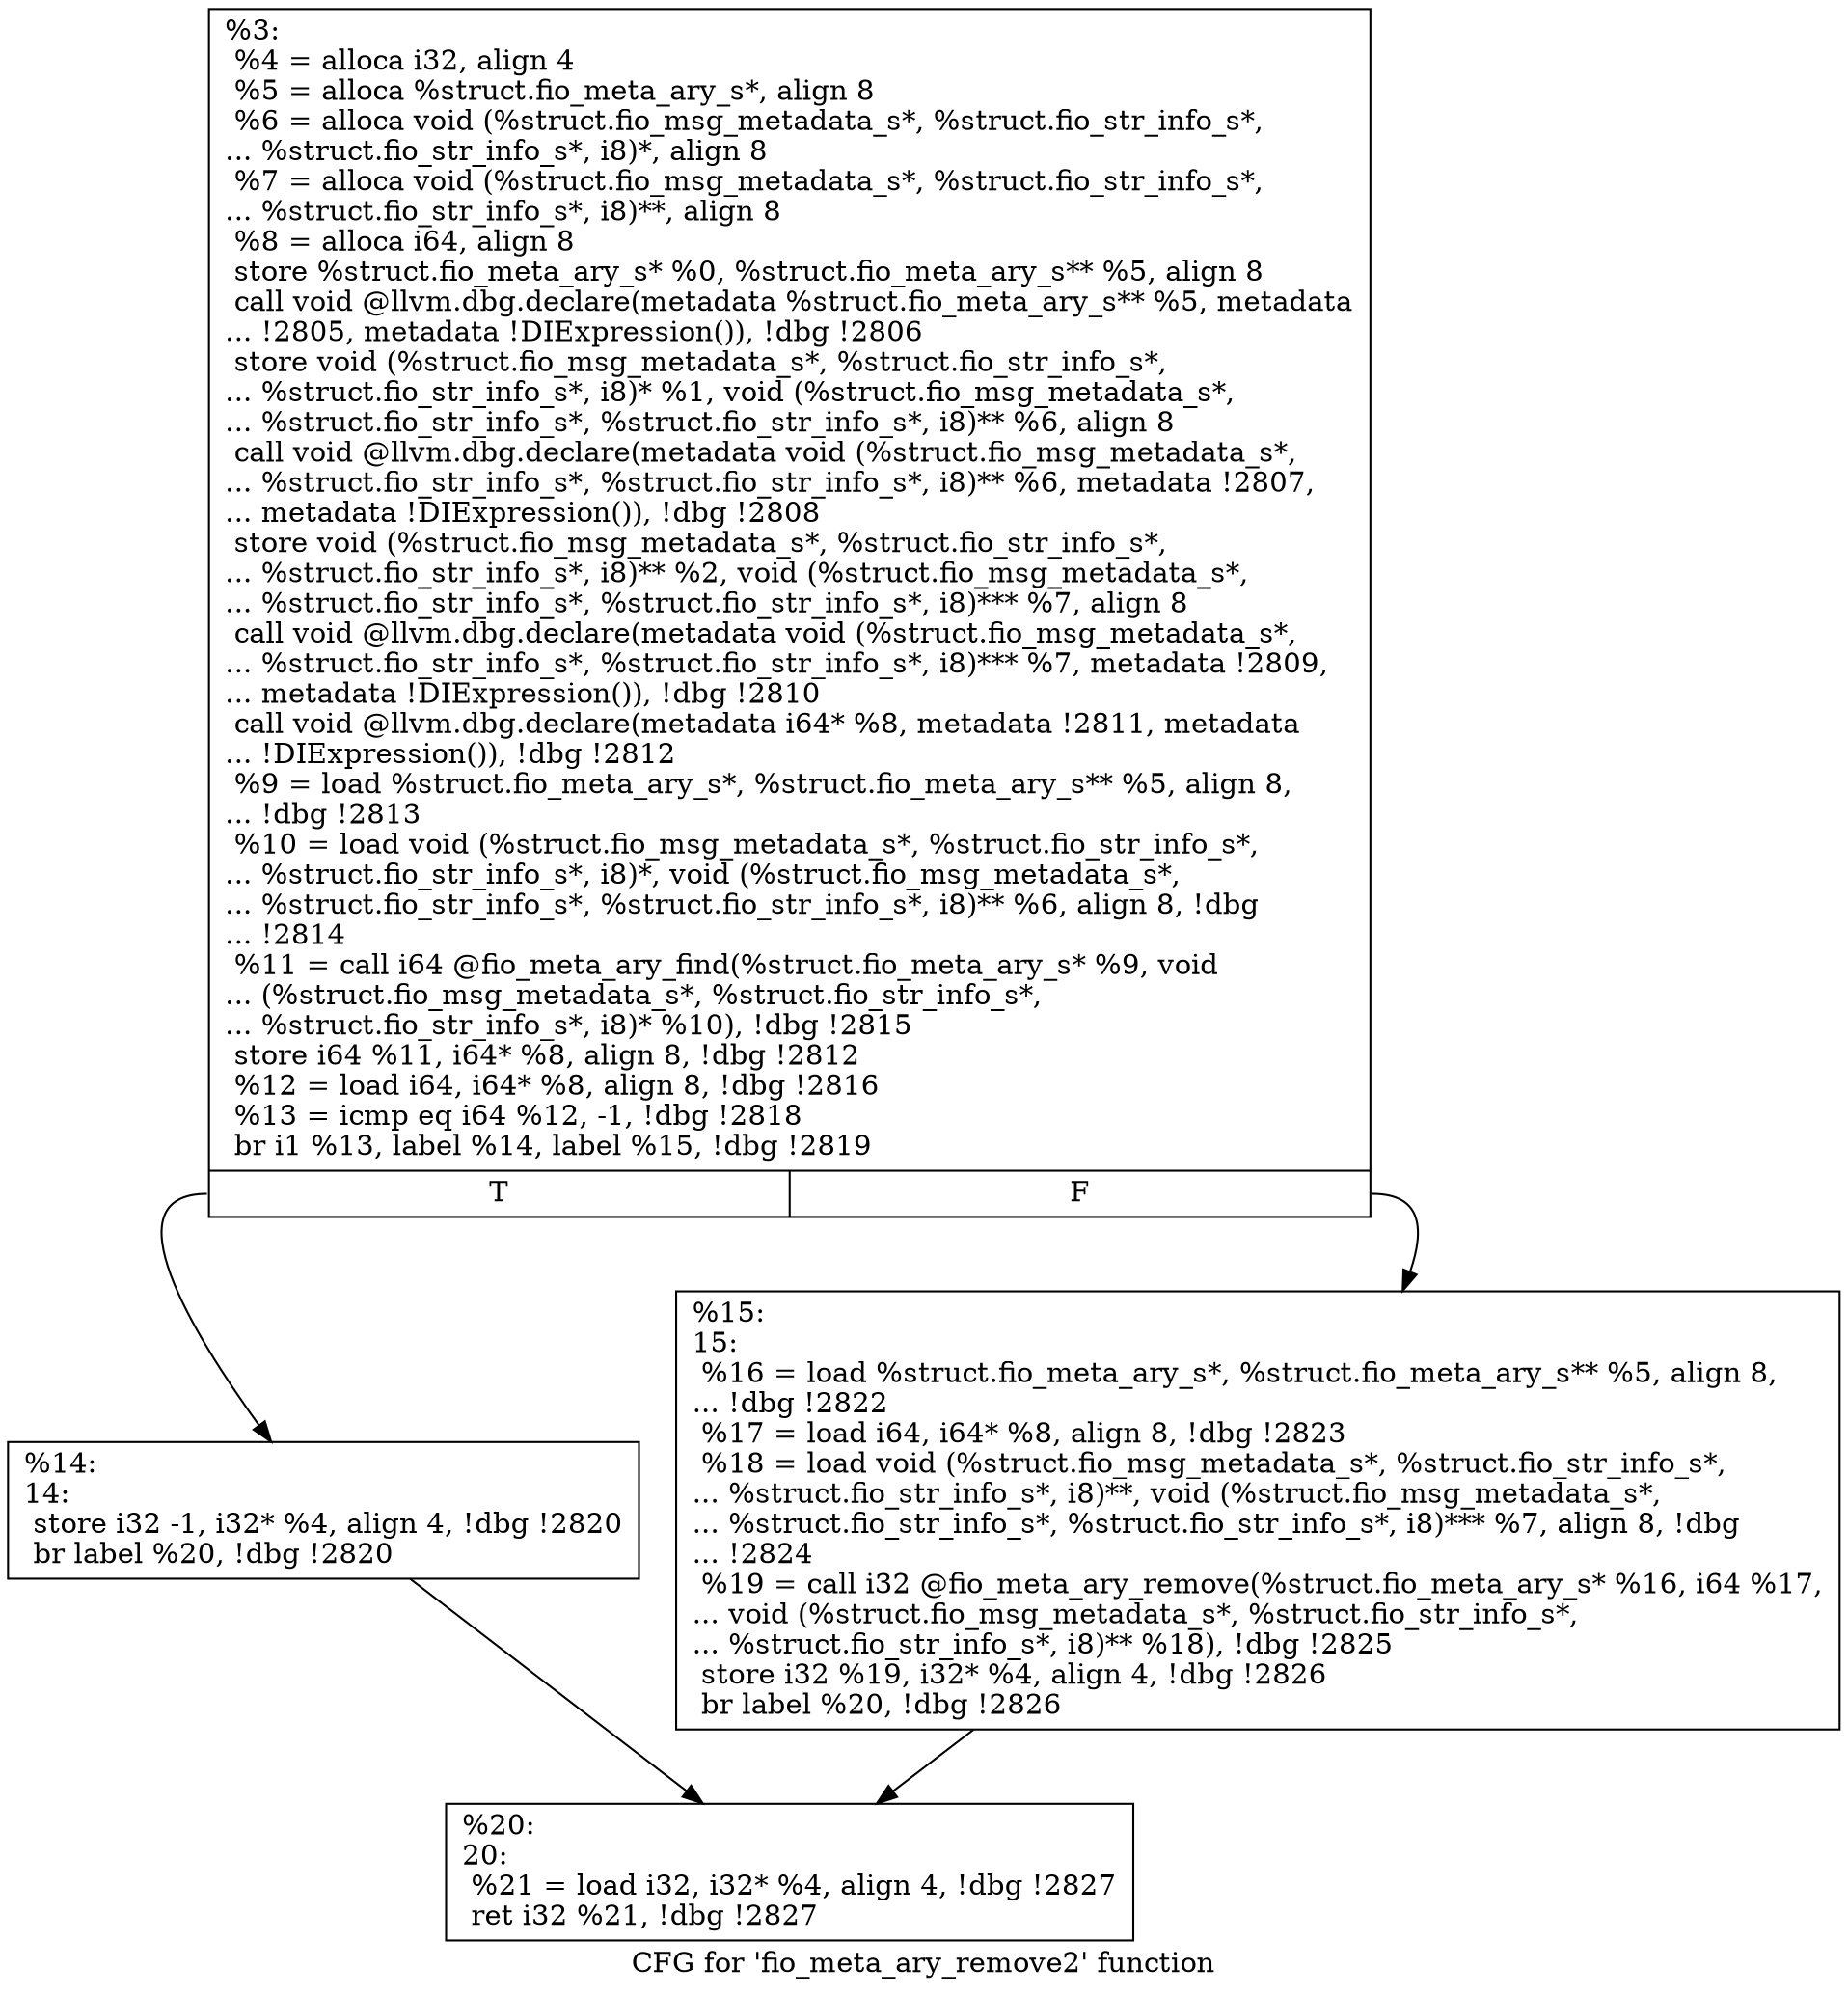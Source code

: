 digraph "CFG for 'fio_meta_ary_remove2' function" {
	label="CFG for 'fio_meta_ary_remove2' function";

	Node0x5568517f8af0 [shape=record,label="{%3:\l  %4 = alloca i32, align 4\l  %5 = alloca %struct.fio_meta_ary_s*, align 8\l  %6 = alloca void (%struct.fio_msg_metadata_s*, %struct.fio_str_info_s*,\l... %struct.fio_str_info_s*, i8)*, align 8\l  %7 = alloca void (%struct.fio_msg_metadata_s*, %struct.fio_str_info_s*,\l... %struct.fio_str_info_s*, i8)**, align 8\l  %8 = alloca i64, align 8\l  store %struct.fio_meta_ary_s* %0, %struct.fio_meta_ary_s** %5, align 8\l  call void @llvm.dbg.declare(metadata %struct.fio_meta_ary_s** %5, metadata\l... !2805, metadata !DIExpression()), !dbg !2806\l  store void (%struct.fio_msg_metadata_s*, %struct.fio_str_info_s*,\l... %struct.fio_str_info_s*, i8)* %1, void (%struct.fio_msg_metadata_s*,\l... %struct.fio_str_info_s*, %struct.fio_str_info_s*, i8)** %6, align 8\l  call void @llvm.dbg.declare(metadata void (%struct.fio_msg_metadata_s*,\l... %struct.fio_str_info_s*, %struct.fio_str_info_s*, i8)** %6, metadata !2807,\l... metadata !DIExpression()), !dbg !2808\l  store void (%struct.fio_msg_metadata_s*, %struct.fio_str_info_s*,\l... %struct.fio_str_info_s*, i8)** %2, void (%struct.fio_msg_metadata_s*,\l... %struct.fio_str_info_s*, %struct.fio_str_info_s*, i8)*** %7, align 8\l  call void @llvm.dbg.declare(metadata void (%struct.fio_msg_metadata_s*,\l... %struct.fio_str_info_s*, %struct.fio_str_info_s*, i8)*** %7, metadata !2809,\l... metadata !DIExpression()), !dbg !2810\l  call void @llvm.dbg.declare(metadata i64* %8, metadata !2811, metadata\l... !DIExpression()), !dbg !2812\l  %9 = load %struct.fio_meta_ary_s*, %struct.fio_meta_ary_s** %5, align 8,\l... !dbg !2813\l  %10 = load void (%struct.fio_msg_metadata_s*, %struct.fio_str_info_s*,\l... %struct.fio_str_info_s*, i8)*, void (%struct.fio_msg_metadata_s*,\l... %struct.fio_str_info_s*, %struct.fio_str_info_s*, i8)** %6, align 8, !dbg\l... !2814\l  %11 = call i64 @fio_meta_ary_find(%struct.fio_meta_ary_s* %9, void\l... (%struct.fio_msg_metadata_s*, %struct.fio_str_info_s*,\l... %struct.fio_str_info_s*, i8)* %10), !dbg !2815\l  store i64 %11, i64* %8, align 8, !dbg !2812\l  %12 = load i64, i64* %8, align 8, !dbg !2816\l  %13 = icmp eq i64 %12, -1, !dbg !2818\l  br i1 %13, label %14, label %15, !dbg !2819\l|{<s0>T|<s1>F}}"];
	Node0x5568517f8af0:s0 -> Node0x5568517f9cd0;
	Node0x5568517f8af0:s1 -> Node0x5568517f9d20;
	Node0x5568517f9cd0 [shape=record,label="{%14:\l14:                                               \l  store i32 -1, i32* %4, align 4, !dbg !2820\l  br label %20, !dbg !2820\l}"];
	Node0x5568517f9cd0 -> Node0x5568517f9d70;
	Node0x5568517f9d20 [shape=record,label="{%15:\l15:                                               \l  %16 = load %struct.fio_meta_ary_s*, %struct.fio_meta_ary_s** %5, align 8,\l... !dbg !2822\l  %17 = load i64, i64* %8, align 8, !dbg !2823\l  %18 = load void (%struct.fio_msg_metadata_s*, %struct.fio_str_info_s*,\l... %struct.fio_str_info_s*, i8)**, void (%struct.fio_msg_metadata_s*,\l... %struct.fio_str_info_s*, %struct.fio_str_info_s*, i8)*** %7, align 8, !dbg\l... !2824\l  %19 = call i32 @fio_meta_ary_remove(%struct.fio_meta_ary_s* %16, i64 %17,\l... void (%struct.fio_msg_metadata_s*, %struct.fio_str_info_s*,\l... %struct.fio_str_info_s*, i8)** %18), !dbg !2825\l  store i32 %19, i32* %4, align 4, !dbg !2826\l  br label %20, !dbg !2826\l}"];
	Node0x5568517f9d20 -> Node0x5568517f9d70;
	Node0x5568517f9d70 [shape=record,label="{%20:\l20:                                               \l  %21 = load i32, i32* %4, align 4, !dbg !2827\l  ret i32 %21, !dbg !2827\l}"];
}
